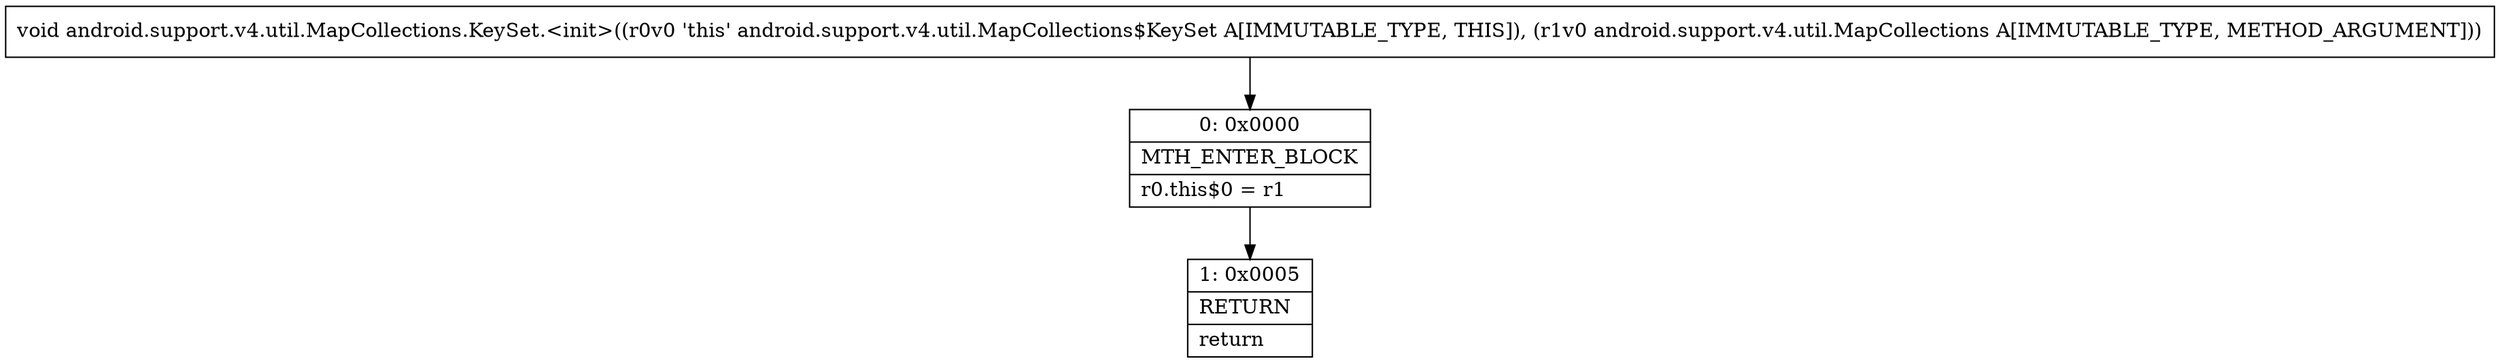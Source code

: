 digraph "CFG forandroid.support.v4.util.MapCollections.KeySet.\<init\>(Landroid\/support\/v4\/util\/MapCollections;)V" {
Node_0 [shape=record,label="{0\:\ 0x0000|MTH_ENTER_BLOCK\l|r0.this$0 = r1\l}"];
Node_1 [shape=record,label="{1\:\ 0x0005|RETURN\l|return\l}"];
MethodNode[shape=record,label="{void android.support.v4.util.MapCollections.KeySet.\<init\>((r0v0 'this' android.support.v4.util.MapCollections$KeySet A[IMMUTABLE_TYPE, THIS]), (r1v0 android.support.v4.util.MapCollections A[IMMUTABLE_TYPE, METHOD_ARGUMENT])) }"];
MethodNode -> Node_0;
Node_0 -> Node_1;
}

